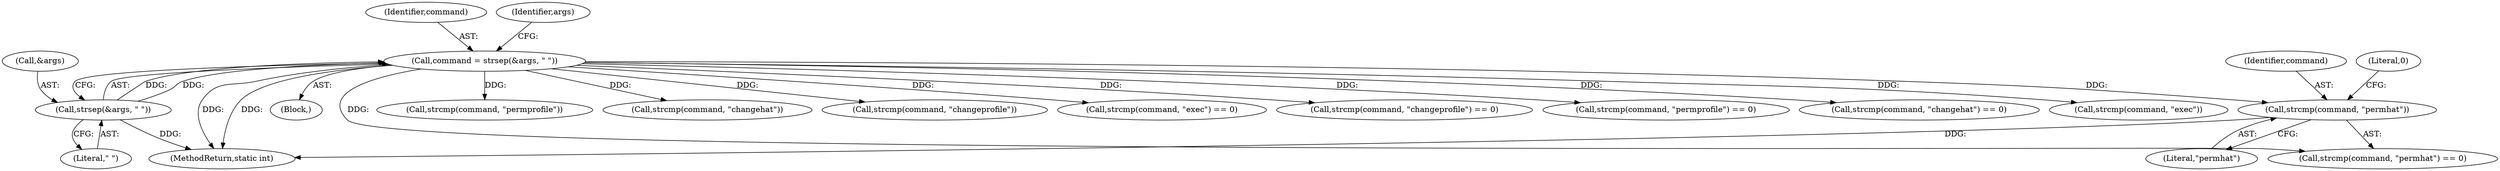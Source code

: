 digraph "0_linux_30a46a4647fd1df9cf52e43bf467f0d9265096ca@API" {
"1000216" [label="(Call,strcmp(command, \"permhat\"))"];
"1000160" [label="(Call,command = strsep(&args, \" \"))"];
"1000162" [label="(Call,strsep(&args, \" \"))"];
"1000165" [label="(Literal,\" \")"];
"1000219" [label="(Literal,0)"];
"1000230" [label="(Call,strcmp(command, \"changeprofile\"))"];
"1000269" [label="(Call,strcmp(command, \"exec\") == 0)"];
"1000229" [label="(Call,strcmp(command, \"changeprofile\") == 0)"];
"1000245" [label="(Call,strcmp(command, \"permprofile\") == 0)"];
"1000200" [label="(Call,strcmp(command, \"changehat\") == 0)"];
"1000218" [label="(Literal,\"permhat\")"];
"1000270" [label="(Call,strcmp(command, \"exec\"))"];
"1000160" [label="(Call,command = strsep(&args, \" \"))"];
"1000336" [label="(MethodReturn,static int)"];
"1000108" [label="(Block,)"];
"1000215" [label="(Call,strcmp(command, \"permhat\") == 0)"];
"1000246" [label="(Call,strcmp(command, \"permprofile\"))"];
"1000162" [label="(Call,strsep(&args, \" \"))"];
"1000217" [label="(Identifier,command)"];
"1000216" [label="(Call,strcmp(command, \"permhat\"))"];
"1000161" [label="(Identifier,command)"];
"1000201" [label="(Call,strcmp(command, \"changehat\"))"];
"1000168" [label="(Identifier,args)"];
"1000163" [label="(Call,&args)"];
"1000216" -> "1000215"  [label="AST: "];
"1000216" -> "1000218"  [label="CFG: "];
"1000217" -> "1000216"  [label="AST: "];
"1000218" -> "1000216"  [label="AST: "];
"1000219" -> "1000216"  [label="CFG: "];
"1000216" -> "1000336"  [label="DDG: "];
"1000160" -> "1000216"  [label="DDG: "];
"1000160" -> "1000108"  [label="AST: "];
"1000160" -> "1000162"  [label="CFG: "];
"1000161" -> "1000160"  [label="AST: "];
"1000162" -> "1000160"  [label="AST: "];
"1000168" -> "1000160"  [label="CFG: "];
"1000160" -> "1000336"  [label="DDG: "];
"1000160" -> "1000336"  [label="DDG: "];
"1000162" -> "1000160"  [label="DDG: "];
"1000162" -> "1000160"  [label="DDG: "];
"1000160" -> "1000200"  [label="DDG: "];
"1000160" -> "1000201"  [label="DDG: "];
"1000160" -> "1000215"  [label="DDG: "];
"1000160" -> "1000229"  [label="DDG: "];
"1000160" -> "1000230"  [label="DDG: "];
"1000160" -> "1000245"  [label="DDG: "];
"1000160" -> "1000246"  [label="DDG: "];
"1000160" -> "1000269"  [label="DDG: "];
"1000160" -> "1000270"  [label="DDG: "];
"1000162" -> "1000165"  [label="CFG: "];
"1000163" -> "1000162"  [label="AST: "];
"1000165" -> "1000162"  [label="AST: "];
"1000162" -> "1000336"  [label="DDG: "];
}
